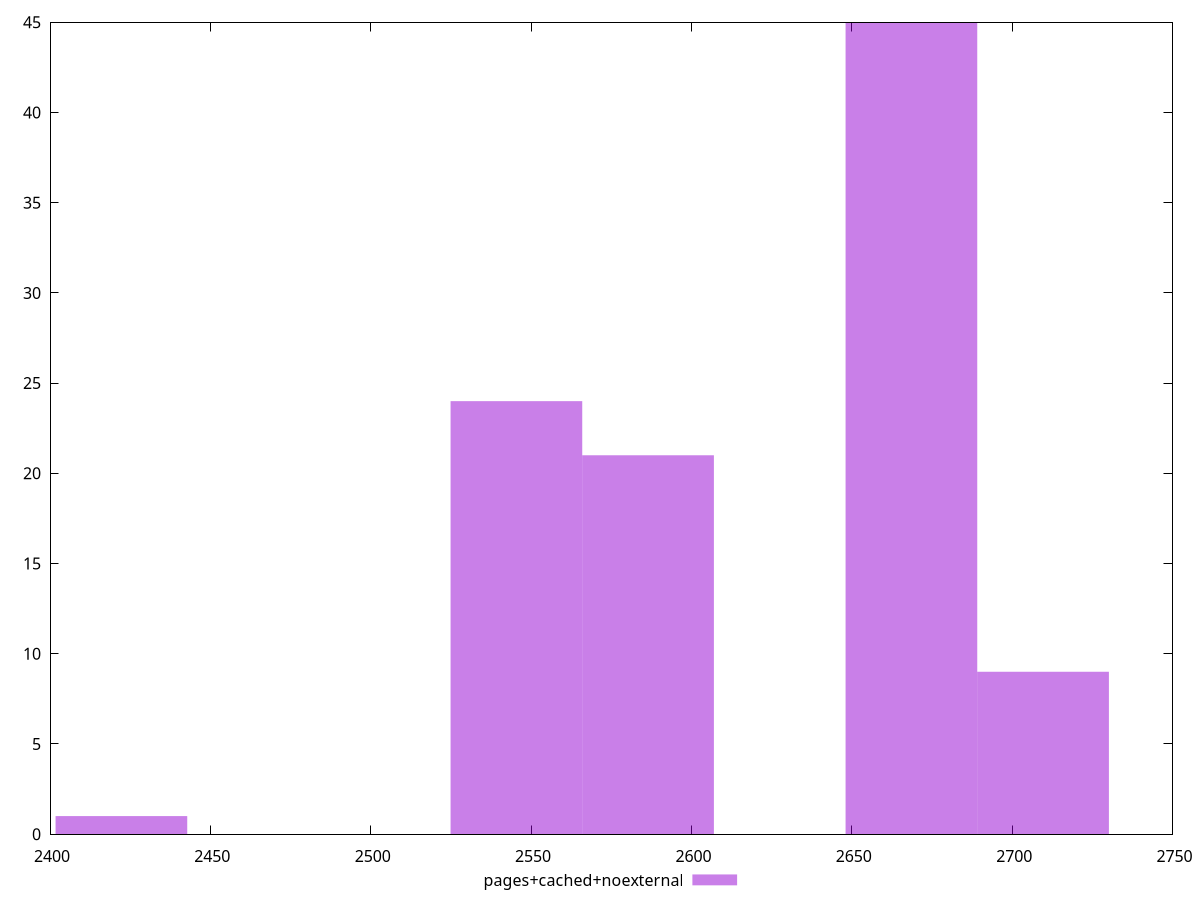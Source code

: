 $_pagesCachedNoexternal <<EOF
2668.591117095749 45
2586.48062118511 21
2545.425373229791 24
2709.6463650510677 9
2422.2596293638335 1
EOF
set key outside below
set terminal pngcairo
set output "report_00005_2020-11-02T22-26-11.212Z/speed-index/pages+cached+noexternal//raw_hist.png"
set yrange [0:45]
set boxwidth 41.05524795531921
set style fill transparent solid 0.5 noborder
plot $_pagesCachedNoexternal title "pages+cached+noexternal" with boxes ,